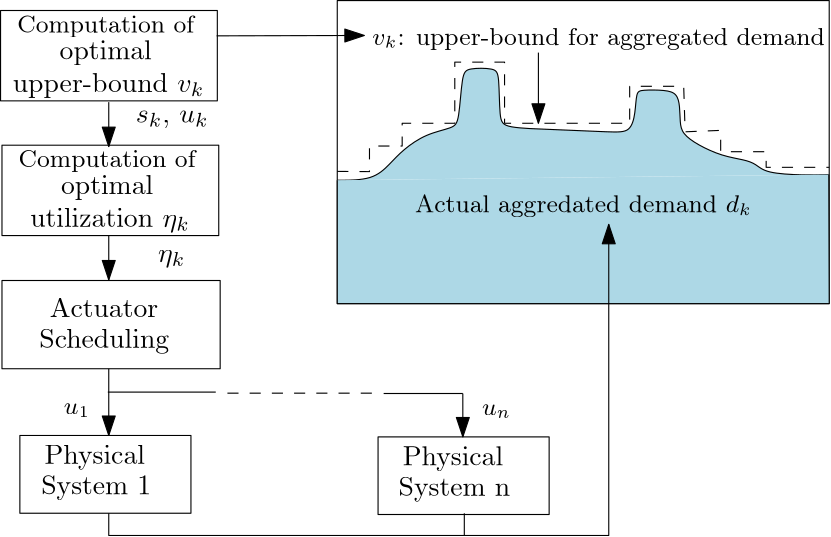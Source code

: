 <?xml version="1.0"?>
<!DOCTYPE ipe SYSTEM "ipe.dtd">
<ipe version="70107" creator="Ipe 7.1.7">
<info created="D:20150330110314" modified="D:20150714170636"/>
<ipestyle name="basic">
<symbol name="arrow/arc(spx)">
<path stroke="sym-stroke" fill="sym-stroke" pen="sym-pen">
0 0 m
-1 0.333 l
-1 -0.333 l
h
</path>
</symbol>
<symbol name="arrow/farc(spx)">
<path stroke="sym-stroke" fill="white" pen="sym-pen">
0 0 m
-1 0.333 l
-1 -0.333 l
h
</path>
</symbol>
<symbol name="mark/circle(sx)" transformations="translations">
<path fill="sym-stroke">
0.6 0 0 0.6 0 0 e
0.4 0 0 0.4 0 0 e
</path>
</symbol>
<symbol name="mark/disk(sx)" transformations="translations">
<path fill="sym-stroke">
0.6 0 0 0.6 0 0 e
</path>
</symbol>
<symbol name="mark/fdisk(sfx)" transformations="translations">
<group>
<path fill="sym-fill">
0.5 0 0 0.5 0 0 e
</path>
<path fill="sym-stroke" fillrule="eofill">
0.6 0 0 0.6 0 0 e
0.4 0 0 0.4 0 0 e
</path>
</group>
</symbol>
<symbol name="mark/box(sx)" transformations="translations">
<path fill="sym-stroke" fillrule="eofill">
-0.6 -0.6 m
0.6 -0.6 l
0.6 0.6 l
-0.6 0.6 l
h
-0.4 -0.4 m
0.4 -0.4 l
0.4 0.4 l
-0.4 0.4 l
h
</path>
</symbol>
<symbol name="mark/square(sx)" transformations="translations">
<path fill="sym-stroke">
-0.6 -0.6 m
0.6 -0.6 l
0.6 0.6 l
-0.6 0.6 l
h
</path>
</symbol>
<symbol name="mark/fsquare(sfx)" transformations="translations">
<group>
<path fill="sym-fill">
-0.5 -0.5 m
0.5 -0.5 l
0.5 0.5 l
-0.5 0.5 l
h
</path>
<path fill="sym-stroke" fillrule="eofill">
-0.6 -0.6 m
0.6 -0.6 l
0.6 0.6 l
-0.6 0.6 l
h
-0.4 -0.4 m
0.4 -0.4 l
0.4 0.4 l
-0.4 0.4 l
h
</path>
</group>
</symbol>
<symbol name="mark/cross(sx)" transformations="translations">
<group>
<path fill="sym-stroke">
-0.43 -0.57 m
0.57 0.43 l
0.43 0.57 l
-0.57 -0.43 l
h
</path>
<path fill="sym-stroke">
-0.43 0.57 m
0.57 -0.43 l
0.43 -0.57 l
-0.57 0.43 l
h
</path>
</group>
</symbol>
<symbol name="arrow/fnormal(spx)">
<path stroke="sym-stroke" fill="white" pen="sym-pen">
0 0 m
-1 0.333 l
-1 -0.333 l
h
</path>
</symbol>
<symbol name="arrow/pointed(spx)">
<path stroke="sym-stroke" fill="sym-stroke" pen="sym-pen">
0 0 m
-1 0.333 l
-0.8 0 l
-1 -0.333 l
h
</path>
</symbol>
<symbol name="arrow/fpointed(spx)">
<path stroke="sym-stroke" fill="white" pen="sym-pen">
0 0 m
-1 0.333 l
-0.8 0 l
-1 -0.333 l
h
</path>
</symbol>
<symbol name="arrow/linear(spx)">
<path stroke="sym-stroke" pen="sym-pen">
-1 0.333 m
0 0 l
-1 -0.333 l
</path>
</symbol>
<symbol name="arrow/fdouble(spx)">
<path stroke="sym-stroke" fill="white" pen="sym-pen">
0 0 m
-1 0.333 l
-1 -0.333 l
h
-1 0 m
-2 0.333 l
-2 -0.333 l
h
</path>
</symbol>
<symbol name="arrow/double(spx)">
<path stroke="sym-stroke" fill="sym-stroke" pen="sym-pen">
0 0 m
-1 0.333 l
-1 -0.333 l
h
-1 0 m
-2 0.333 l
-2 -0.333 l
h
</path>
</symbol>
<pen name="heavier" value="0.8"/>
<pen name="fat" value="1.2"/>
<pen name="ultrafat" value="2"/>
<symbolsize name="large" value="5"/>
<symbolsize name="small" value="2"/>
<symbolsize name="tiny" value="1.1"/>
<arrowsize name="large" value="10"/>
<arrowsize name="small" value="5"/>
<arrowsize name="tiny" value="3"/>
<color name="red" value="1 0 0"/>
<color name="green" value="0 1 0"/>
<color name="blue" value="0 0 1"/>
<color name="yellow" value="1 1 0"/>
<color name="orange" value="1 0.647 0"/>
<color name="gold" value="1 0.843 0"/>
<color name="purple" value="0.627 0.125 0.941"/>
<color name="gray" value="0.745"/>
<color name="brown" value="0.647 0.165 0.165"/>
<color name="navy" value="0 0 0.502"/>
<color name="pink" value="1 0.753 0.796"/>
<color name="seagreen" value="0.18 0.545 0.341"/>
<color name="turquoise" value="0.251 0.878 0.816"/>
<color name="violet" value="0.933 0.51 0.933"/>
<color name="darkblue" value="0 0 0.545"/>
<color name="darkcyan" value="0 0.545 0.545"/>
<color name="darkgray" value="0.663"/>
<color name="darkgreen" value="0 0.392 0"/>
<color name="darkmagenta" value="0.545 0 0.545"/>
<color name="darkorange" value="1 0.549 0"/>
<color name="darkred" value="0.545 0 0"/>
<color name="lightblue" value="0.678 0.847 0.902"/>
<color name="lightcyan" value="0.878 1 1"/>
<color name="lightgray" value="0.827"/>
<color name="lightgreen" value="0.565 0.933 0.565"/>
<color name="lightyellow" value="1 1 0.878"/>
<dashstyle name="dashed" value="[4] 0"/>
<dashstyle name="dotted" value="[1 3] 0"/>
<dashstyle name="dash dotted" value="[4 2 1 2] 0"/>
<dashstyle name="dash dot dotted" value="[4 2 1 2 1 2] 0"/>
<textsize name="large" value="\large"/>
<textsize name="Large" value="\Large"/>
<textsize name="LARGE" value="\LARGE"/>
<textsize name="huge" value="\huge"/>
<textsize name="Huge" value="\Huge"/>
<textsize name="small" value="\small"/>
<textsize name="footnote" value="\footnotesize"/>
<textsize name="tiny" value="\tiny"/>
<textstyle name="center" begin="\begin{center}" end="\end{center}"/>
<textstyle name="itemize" begin="\begin{itemize}" end="\end{itemize}"/>
<textstyle name="item" begin="\begin{itemize}\item{}" end="\end{itemize}"/>
<gridsize name="4 pts" value="4"/>
<gridsize name="8 pts (~3 mm)" value="8"/>
<gridsize name="16 pts (~6 mm)" value="16"/>
<gridsize name="32 pts (~12 mm)" value="32"/>
<gridsize name="10 pts (~3.5 mm)" value="10"/>
<gridsize name="20 pts (~7 mm)" value="20"/>
<gridsize name="14 pts (~5 mm)" value="14"/>
<gridsize name="28 pts (~10 mm)" value="28"/>
<gridsize name="56 pts (~20 mm)" value="56"/>
<anglesize name="90 deg" value="90"/>
<anglesize name="60 deg" value="60"/>
<anglesize name="45 deg" value="45"/>
<anglesize name="30 deg" value="30"/>
<anglesize name="22.5 deg" value="22.5"/>
<tiling name="falling" angle="-60" step="4" width="1"/>
<tiling name="rising" angle="30" step="4" width="1"/>
</ipestyle>
<page>
<layer name="alpha"/>
<view layers="alpha" active="alpha"/>
<path layer="alpha" matrix="0.76984 0 0 0.875 22.7302 58" stroke="black">
64 144 m
64 112 l
144 112 l
144 144 l
h
</path>
<text matrix="1 0 0 1 27.2387 42.0799" transformations="translations" pos="73.395 134.231" stroke="black" type="label" width="39.491" height="6.926" depth="1.93" halign="center" valign="center">Physical 
</text>
<text matrix="1 0 0 1 27.7587 31.0012" transformations="translations" pos="73.395 134.231" stroke="black" type="label" width="42.95" height="6.815" depth="1.93" halign="center" valign="center">System 1
</text>
<path matrix="0.76984 0 0 0.872934 151.682 57.7772" stroke="black">
64 144 m
64 112 l
144 112 l
144 144 l
h
</path>
<text matrix="1 0 0 1 156.19 41.5596" transformations="translations" pos="73.395 134.231" stroke="black" type="label" width="39.491" height="6.926" depth="1.93" halign="center" valign="center">Physical 
</text>
<text matrix="1 0 0 1 156.71 30.481" transformations="translations" pos="73.395 134.231" stroke="black" type="label" width="43.504" height="6.815" depth="1.93" halign="center" valign="center">System n
</text>
<path matrix="0.907943 0 0 -12.3677 26.8012 1782.19" stroke="black" fill="1" dash="dashed">
189.347 127.992 m
127.991 127.992 l
127.991 127.992 l
</path>
<path matrix="0.981876 0 0 0.992338 2.71984 96.8826" stroke="black">
64 144 m
64 112 l
144 112 l
144 144 l
h
</path>
<text matrix="1 0 0 1 30.524 95.8122" transformations="translations" pos="73.395 134.231" stroke="black" type="label" width="42.369" height="6.808" depth="0" halign="center" valign="center">Actuator 
</text>
<text matrix="1 0 0 1 28.9965 83.8047" transformations="translations" pos="73.395 134.231" stroke="black" type="label" width="46.769" height="6.926" depth="1.93" halign="center" valign="center">Scheduling</text>
<path matrix="0.975452 0 0 1.01679 3.13141 142.08" stroke="black">
64 144 m
64 112 l
144 112 l
144 144 l
h
</path>
<text matrix="1 0 0 1 31.5481 148.626" transformations="translations" pos="73.395 134.231" stroke="black" type="label" width="66.812" height="6.23" depth="1.74" halign="center" valign="center" size="small">Computation of
</text>
<text matrix="1 0 0 1 30.0207 139.178" transformations="translations" pos="73.395 134.231" stroke="black" type="label" width="33.209" height="6.926" depth="1.93" halign="center" valign="center">optimal</text>
<text matrix="1 0 0 1 31.0445 127.406" transformations="translations" pos="73.395 134.231" stroke="black" type="label" width="57.448" height="6.926" depth="1.93" halign="center" valign="center">utilization $\eta_k$</text>
<path matrix="0.975452 0 0 1.01679 2.61993 190.574" stroke="black">
64 144 m
64 112 l
144 112 l
144 144 l
h
</path>
<text matrix="1 0 0 1 31.0366 197.12" transformations="translations" pos="73.395 134.231" stroke="black" type="label" width="66.812" height="6.23" depth="1.74" halign="center" valign="center" size="small">Computation of
</text>
<text matrix="1 0 0 1 29.5092 187.672" transformations="translations" pos="73.395 134.231" stroke="black" type="label" width="33.209" height="6.926" depth="1.93" halign="center" valign="center">optimal</text>
<text matrix="1 0 0 1 30.533 175.9" transformations="translations" pos="73.395 134.231" stroke="black" type="label" width="68.981" height="6.926" depth="1.93" halign="center" valign="center">upper-bound $v_k$</text>
<path stroke="black" arrow="normal/normal">
104 304 m
104 304 l
104 288 l
</path>
<path stroke="black" arrow="normal/normal">
104 208 m
104 184 l
</path>
<text matrix="1 0 0 1 20.9191 6.67302" transformations="translations" pos="105.901 291.16" stroke="black" type="label" width="32.907" height="4.297" depth="1.93" halign="center" valign="center">{ $s_k$, $u_k$ }</text>
<path matrix="1.46 0 0 2 -36.0054 -119.612" stroke="black">
122.281 159.612 m
95.664 159.612 l
95.664 159.612 l
</path>
<path matrix="1.07067 0 0 2 100.54 -120.124" stroke="black">
122.281 159.612 m
95.664 159.612 l
95.664 159.612 l
</path>
<path matrix="1 0 0 1.07653 10.749 -26.3254" stroke="black">
175.514 340.81 m
175.514 239.462 l
352.617 239.462 l
352.617 340.81 l
h
</path>
<path matrix="1 0 0 1 0 -8" stroke="black" dash="dashed">
186.263 287.065 m
197.86 286.987 l
197.86 296.201 l
209.633 296.201 l
209.633 304.391 l
228.572 304.391 l
228.572 326.401 l
246.487 326.401 l
246.487 304.391 l
291.531 304.391 l
291.531 317.699 l
310.981 317.699 l
311.493 301.319 l
324.29 301.831 l
324.29 294.153 l
340.669 294.153 l
340.669 288.523 l
363.366 288.523 l
363.366 288.523 l
</path>
<path matrix="1 0 0 1 0 -8" stroke="black" fill="lightblue">
186.263 283.894 m
199.143 283.894
205.238 289.735
209.81 294.815
218.191 300.656
228.096 302.688
230.128 304.974
231.144 322.244
233.176 324.276
243.081 324.276
244.605 321.99
244.605 305.736
246.383 302.688
264.161 302.18
285.495 301.164
291.844 301.164
293.622 308.021
293.876 315.641
295.654 316.403
304.543 316.403
308.607 315.133
309.623 310.561
309.623 304.72
310.385 300.656
315.972 296.592
324.861 292.529
332.988 291.259
337.052 289.735
340.354 286.433
354.069 285.671
363.212 285.925 s
</path>
<path matrix="1 0 0 1 0 -8" stroke="black" fill="lightblue">
186.263 283.894 m
186.263 239.462 l
363.366 239.462 l
363.212 285.925 l
363.212 285.925 l
</path>
<text matrix="1 0 0 1 71.8612 -8.58852" transformations="translations" pos="208.489 335.438" stroke="black" type="label" width="162.971" height="6.23" depth="1.74" halign="center" valign="center" size="small">$v_k$: upper-bound for aggregated demand</text>
<text matrix="1 0 0 1 38.6298 -10.3871" transformations="translations" pos="236.224 276.998" stroke="black" type="label" width="121.242" height="6.23" depth="1.74" halign="center" valign="center" size="small">Actual aggredated demand $d_k$</text>
<path matrix="1 0 0 1 0 -8" stroke="black" fill="lightblue" arrow="normal/normal">
258.675 329.825 m
258.675 304.391 l
</path>
<text matrix="1 0 0 1 12.6888 38.8278" transformations="translations" pos="79.8771 154.255" stroke="black" type="label" width="9.454" height="3.867" depth="0.99" halign="center" valign="center" size="small">$u_1$</text>
<text matrix="1 0 0 1 163.707 38.4371" transformations="translations" pos="79.8771 154.255" stroke="black" type="label" width="10.402" height="3.867" depth="0.99" halign="center" valign="center" size="small">$u_n$</text>
<path matrix="1 0 0 1 8 40" stroke="black" fill="lightblue" arrow="normal/normal">
223.462 159.1 m
223.471 143.48 l
</path>
<path stroke="black" rarrow="normal/normal">
284 260 m
284 148 l
104 148 l
104 156 l
</path>
<path matrix="1 0 0 1 0 4" stroke="black">
232 152 m
232 144 l
232 144 l
</path>
<path matrix="1 0 0 1 0 -8" stroke="black" arrow="normal/normal">
142.831 335.863 m
142.831 335.863 l
196 336 l
</path>
<path stroke="black" arrow="normal/normal">
104 256 m
104 240 l
</path>
<text matrix="1 0 0 1 20.7965 -43.4881" transformations="translations" pos="105.901 291.16" stroke="black" type="label" width="16.49" height="4.297" depth="1.93" halign="center" valign="center">{ $\eta_k$ }</text>
</page>
</ipe>
